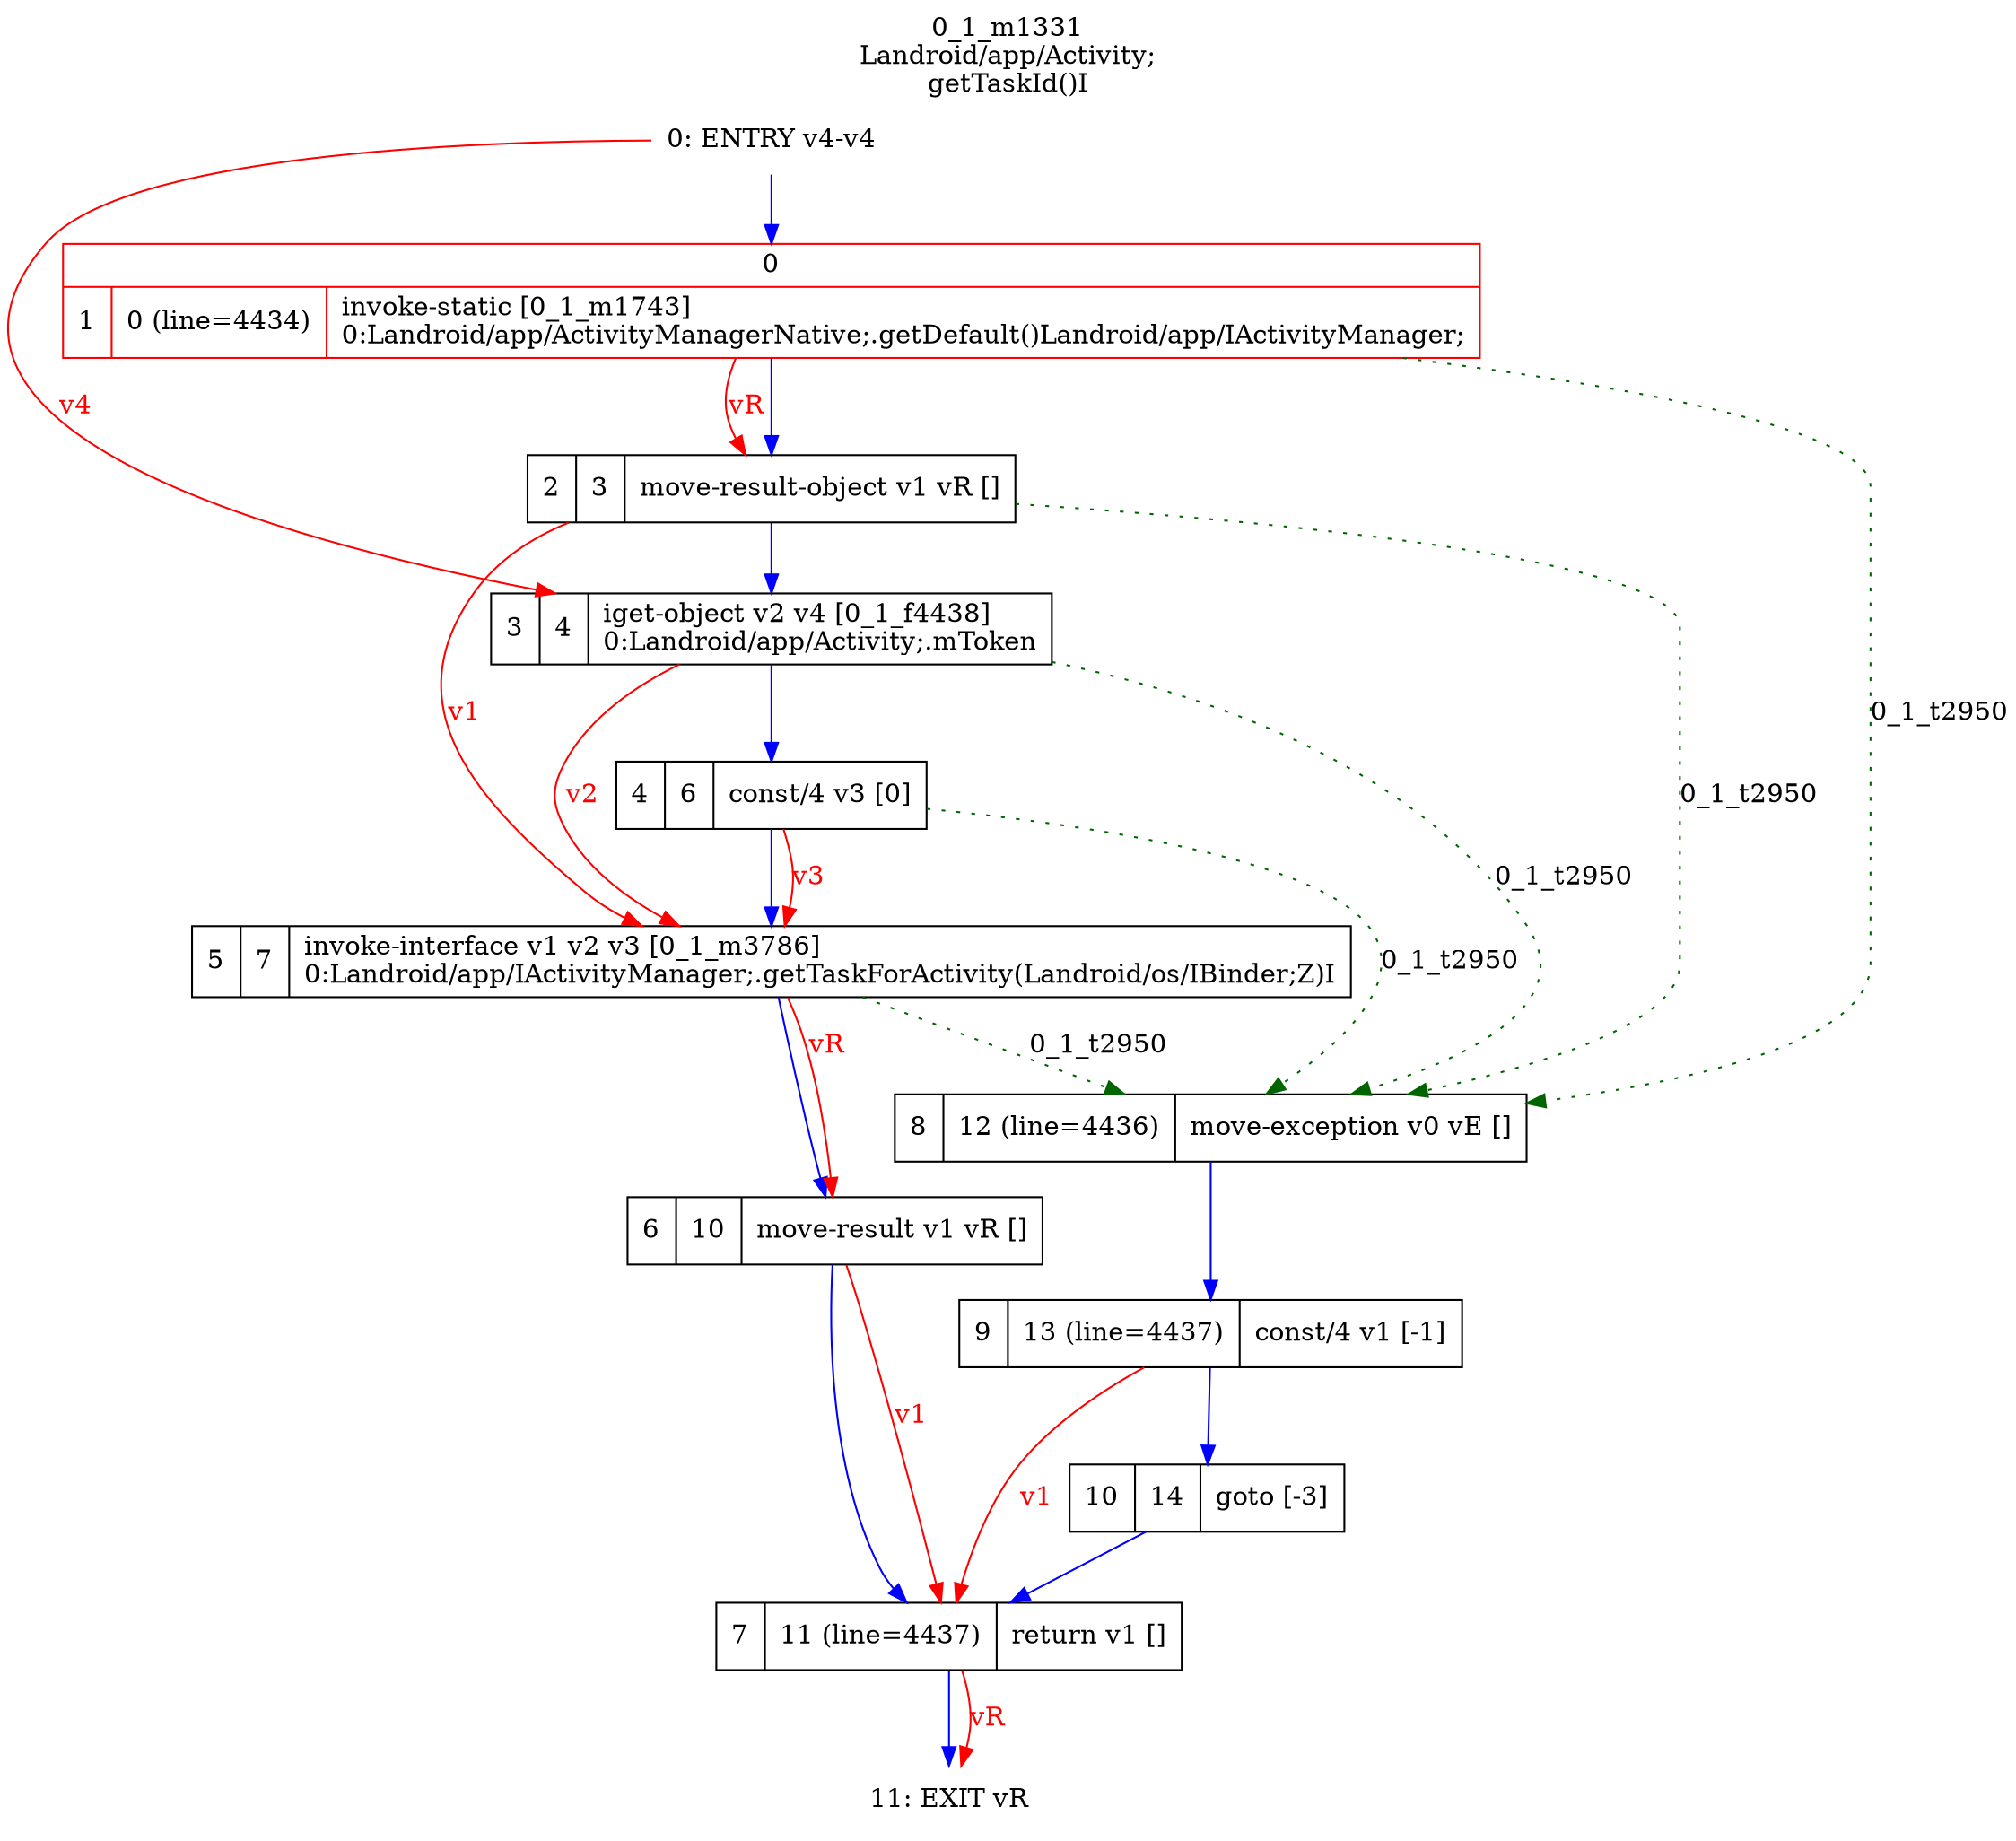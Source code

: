 digraph G {
rankdir=UD;
labelloc=t;
label="0_1_m1331\nLandroid/app/Activity;
getTaskId()I";
1, 2, 3, 4, 5 -> 8 [label="0_1_t2950", color=darkgreen, style=dotted];
0[label="0: ENTRY v4-v4",shape=plaintext];
1[label="{0|{1|0 (line=4434)|invoke-static [0_1_m1743]\l0:Landroid/app/ActivityManagerNative;.getDefault()Landroid/app/IActivityManager;\l}}",shape=record,URL="0_1_m1743.dot", color=red];
2[label="2|3|move-result-object v1 vR []\l",shape=record];
3[label="3|4|iget-object v2 v4 [0_1_f4438]\l0:Landroid/app/Activity;.mToken\l",shape=record];
4[label="4|6|const/4 v3 [0]\l",shape=record];
5[label="5|7|invoke-interface v1 v2 v3 [0_1_m3786]\l0:Landroid/app/IActivityManager;.getTaskForActivity(Landroid/os/IBinder;Z)I\l",shape=record,URL="0_1_m3786.dot"];
6[label="6|10|move-result v1 vR []\l",shape=record];
7[label="7|11 (line=4437)|return v1 []\l",shape=record];
8[label="8|12 (line=4436)|move-exception v0 vE []\l",shape=record];
9[label="9|13 (line=4437)|const/4 v1 [-1]\l",shape=record];
10[label="10|14|goto [-3]\l",shape=record];
11[label="11: EXIT vR",shape=plaintext];
0->1 [color=blue, fontcolor=blue,weight=100, taillabel=""];
1->2 [color=blue, fontcolor=blue,weight=100, taillabel=""];
2->3 [color=blue, fontcolor=blue,weight=100, taillabel=""];
3->4 [color=blue, fontcolor=blue,weight=100, taillabel=""];
4->5 [color=blue, fontcolor=blue,weight=100, taillabel=""];
5->6 [color=blue, fontcolor=blue,weight=100, taillabel=""];
6->7 [color=blue, fontcolor=blue,weight=100, taillabel=""];
7->11 [color=blue, fontcolor=blue,weight=100, taillabel=""];
8->9 [color=blue, fontcolor=blue,weight=100, taillabel=""];
9->10 [color=blue, fontcolor=blue,weight=100, taillabel=""];
10->7 [color=blue, fontcolor=blue,weight=100, taillabel=""];
1->2 [color=red, fontcolor=red, label="vR"];
0->3 [color=red, fontcolor=red, label="v4"];
2->5 [color=red, fontcolor=red, label="v1"];
3->5 [color=red, fontcolor=red, label="v2"];
4->5 [color=red, fontcolor=red, label="v3"];
5->6 [color=red, fontcolor=red, label="vR"];
6->7 [color=red, fontcolor=red, label="v1"];
9->7 [color=red, fontcolor=red, label="v1"];
7->11 [color=red, fontcolor=red, label="vR"];
}
